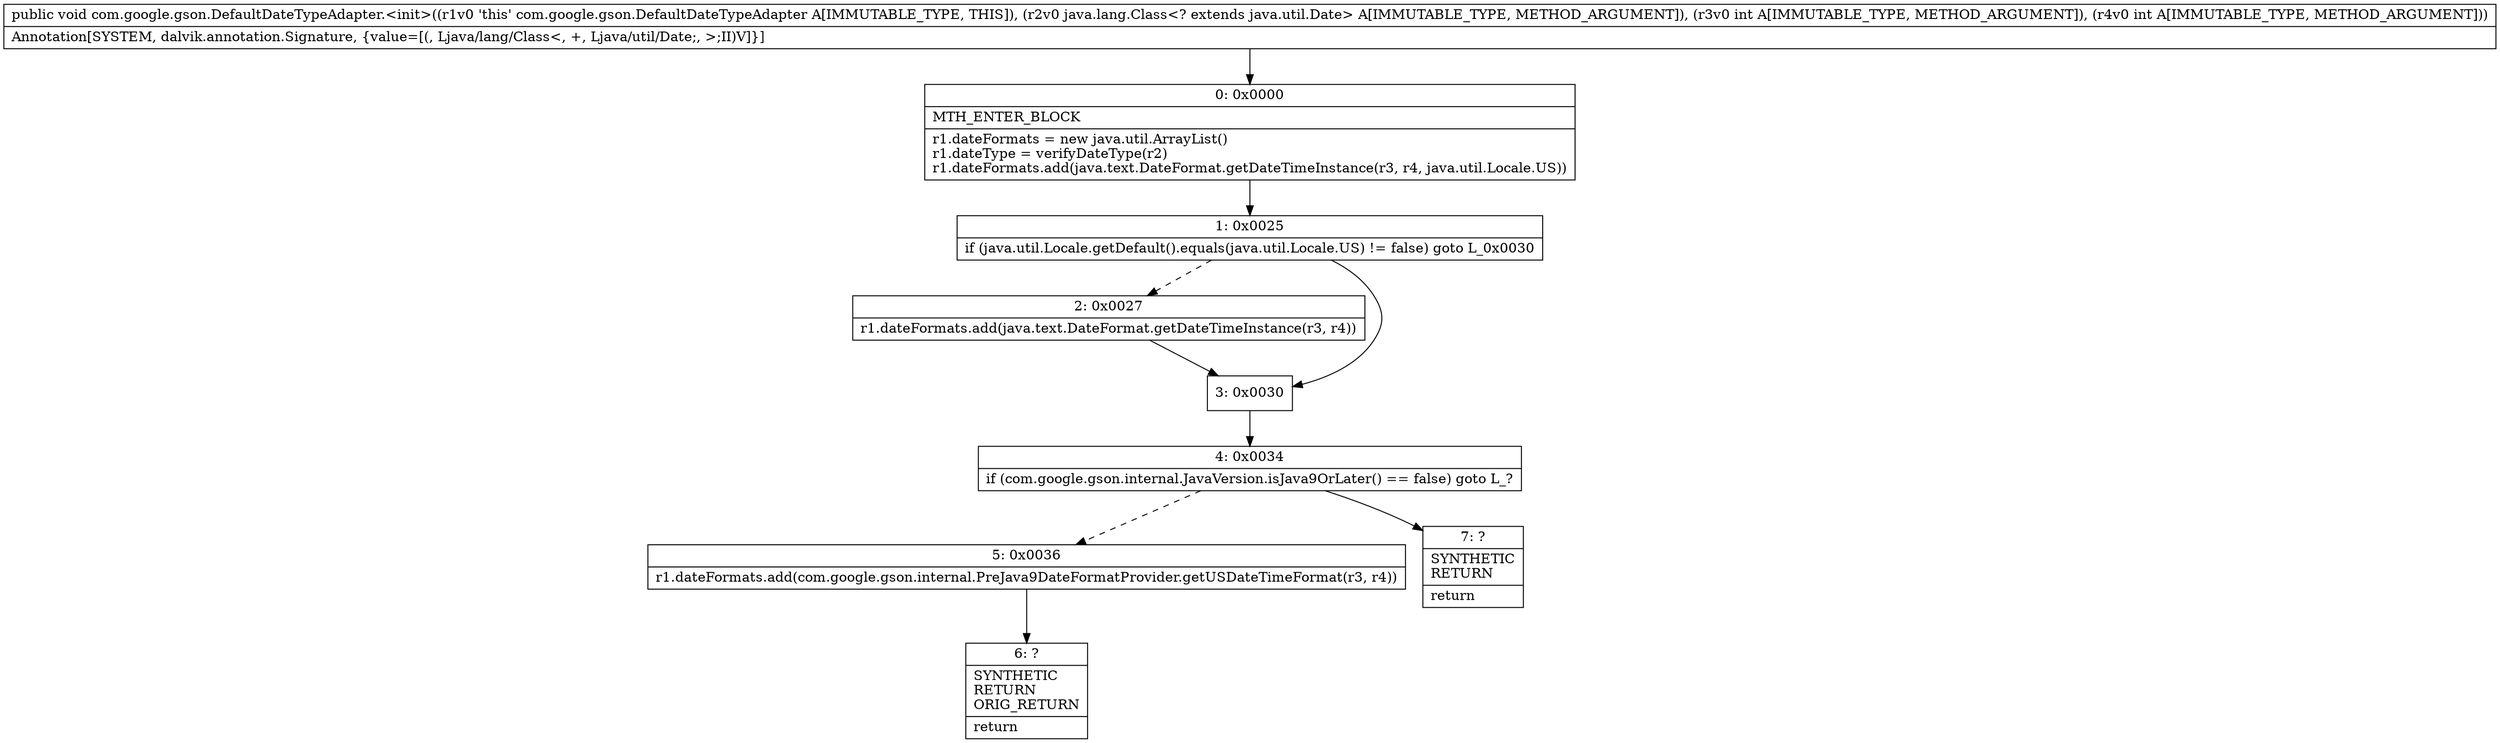 digraph "CFG forcom.google.gson.DefaultDateTypeAdapter.\<init\>(Ljava\/lang\/Class;II)V" {
Node_0 [shape=record,label="{0\:\ 0x0000|MTH_ENTER_BLOCK\l|r1.dateFormats = new java.util.ArrayList()\lr1.dateType = verifyDateType(r2)\lr1.dateFormats.add(java.text.DateFormat.getDateTimeInstance(r3, r4, java.util.Locale.US))\l}"];
Node_1 [shape=record,label="{1\:\ 0x0025|if (java.util.Locale.getDefault().equals(java.util.Locale.US) != false) goto L_0x0030\l}"];
Node_2 [shape=record,label="{2\:\ 0x0027|r1.dateFormats.add(java.text.DateFormat.getDateTimeInstance(r3, r4))\l}"];
Node_3 [shape=record,label="{3\:\ 0x0030}"];
Node_4 [shape=record,label="{4\:\ 0x0034|if (com.google.gson.internal.JavaVersion.isJava9OrLater() == false) goto L_?\l}"];
Node_5 [shape=record,label="{5\:\ 0x0036|r1.dateFormats.add(com.google.gson.internal.PreJava9DateFormatProvider.getUSDateTimeFormat(r3, r4))\l}"];
Node_6 [shape=record,label="{6\:\ ?|SYNTHETIC\lRETURN\lORIG_RETURN\l|return\l}"];
Node_7 [shape=record,label="{7\:\ ?|SYNTHETIC\lRETURN\l|return\l}"];
MethodNode[shape=record,label="{public void com.google.gson.DefaultDateTypeAdapter.\<init\>((r1v0 'this' com.google.gson.DefaultDateTypeAdapter A[IMMUTABLE_TYPE, THIS]), (r2v0 java.lang.Class\<? extends java.util.Date\> A[IMMUTABLE_TYPE, METHOD_ARGUMENT]), (r3v0 int A[IMMUTABLE_TYPE, METHOD_ARGUMENT]), (r4v0 int A[IMMUTABLE_TYPE, METHOD_ARGUMENT]))  | Annotation[SYSTEM, dalvik.annotation.Signature, \{value=[(, Ljava\/lang\/Class\<, +, Ljava\/util\/Date;, \>;II)V]\}]\l}"];
MethodNode -> Node_0;
Node_0 -> Node_1;
Node_1 -> Node_2[style=dashed];
Node_1 -> Node_3;
Node_2 -> Node_3;
Node_3 -> Node_4;
Node_4 -> Node_5[style=dashed];
Node_4 -> Node_7;
Node_5 -> Node_6;
}

